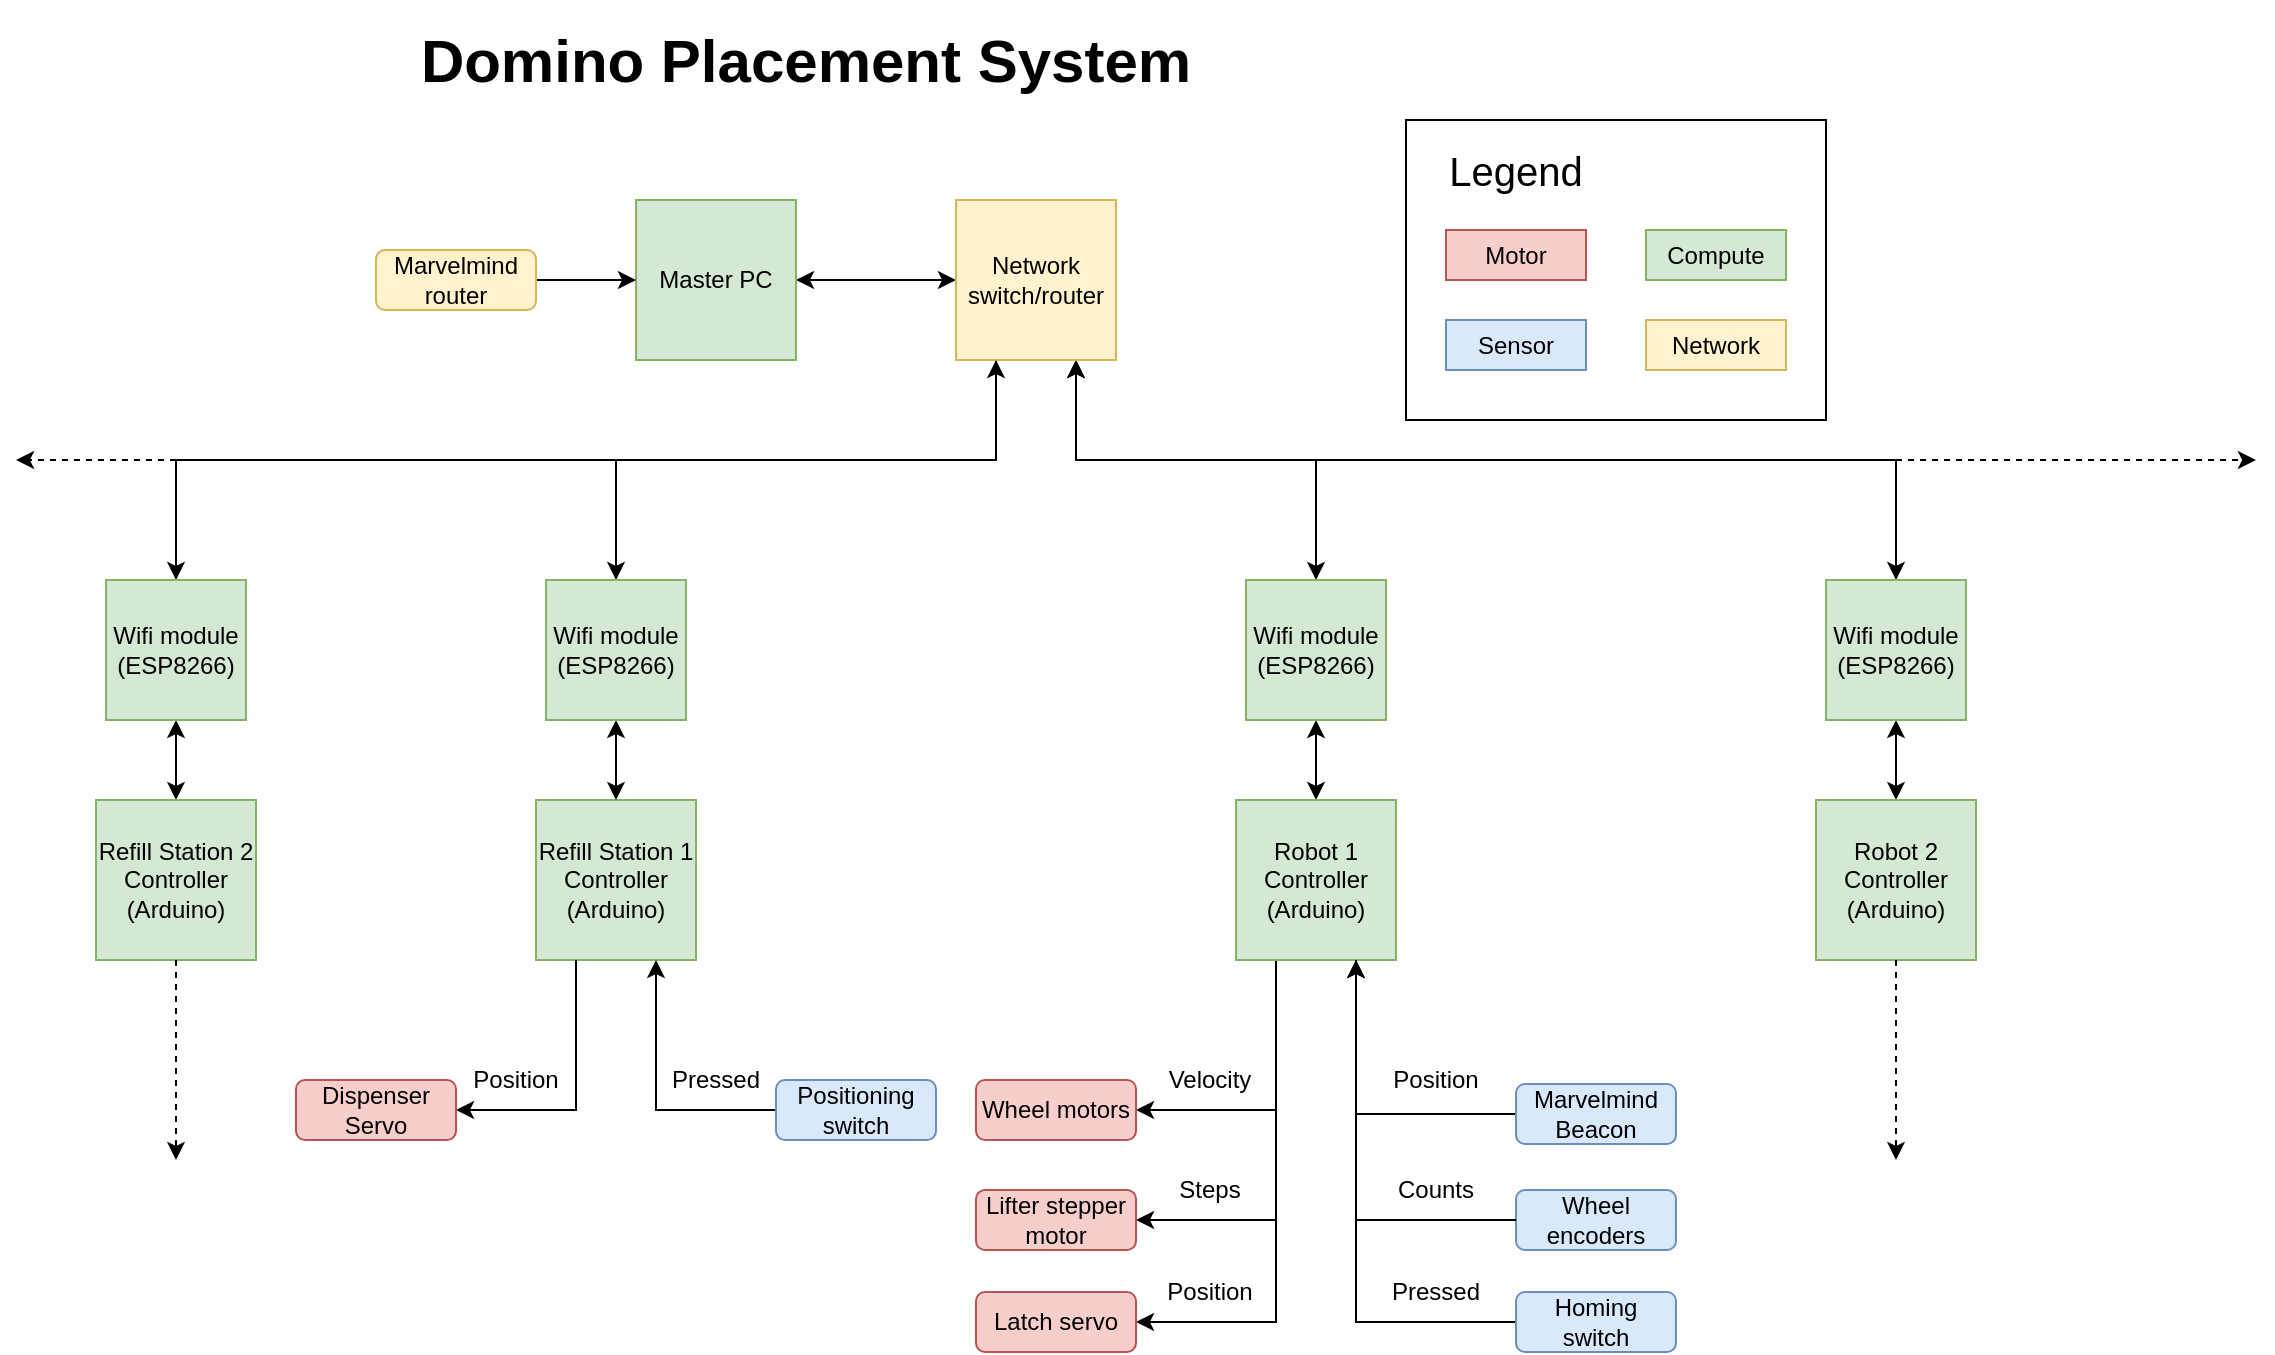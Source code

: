 <mxfile version="12.5.8" type="device"><diagram id="cr8PqfeKhw-YyZYMWl9d" name="Page-1"><mxGraphModel dx="1822" dy="774" grid="1" gridSize="10" guides="1" tooltips="1" connect="1" arrows="1" fold="1" page="0" pageScale="1" pageWidth="850" pageHeight="1100" math="0" shadow="0"><root><mxCell id="0"/><mxCell id="1" parent="0"/><mxCell id="-aT8s8o6LS4LX8cuJAgM-3" value="" style="edgeStyle=orthogonalEdgeStyle;rounded=0;orthogonalLoop=1;jettySize=auto;html=1;startArrow=classic;startFill=1;" parent="1" source="-aT8s8o6LS4LX8cuJAgM-1" target="-aT8s8o6LS4LX8cuJAgM-2" edge="1"><mxGeometry relative="1" as="geometry"/></mxCell><mxCell id="-aT8s8o6LS4LX8cuJAgM-1" value="Master PC" style="whiteSpace=wrap;html=1;aspect=fixed;fillColor=#d5e8d4;strokeColor=#82b366;" parent="1" vertex="1"><mxGeometry x="50" y="130" width="80" height="80" as="geometry"/></mxCell><mxCell id="-aT8s8o6LS4LX8cuJAgM-12" style="edgeStyle=orthogonalEdgeStyle;rounded=0;orthogonalLoop=1;jettySize=auto;html=1;exitX=0.75;exitY=1;exitDx=0;exitDy=0;startArrow=classic;startFill=1;entryX=0.5;entryY=0;entryDx=0;entryDy=0;" parent="1" source="-aT8s8o6LS4LX8cuJAgM-2" target="ilT8AFj_tWJR2_jHrrP0-10" edge="1"><mxGeometry relative="1" as="geometry"><Array as="points"><mxPoint x="270" y="260"/><mxPoint x="390" y="260"/></Array><mxPoint x="410" y="290" as="targetPoint"/></mxGeometry></mxCell><mxCell id="ilT8AFj_tWJR2_jHrrP0-16" style="edgeStyle=orthogonalEdgeStyle;rounded=0;orthogonalLoop=1;jettySize=auto;html=1;exitX=0.75;exitY=1;exitDx=0;exitDy=0;entryX=0.5;entryY=0;entryDx=0;entryDy=0;startArrow=classic;startFill=1;endArrow=classic;endFill=1;" edge="1" parent="1" source="-aT8s8o6LS4LX8cuJAgM-2" target="ilT8AFj_tWJR2_jHrrP0-14"><mxGeometry relative="1" as="geometry"><Array as="points"><mxPoint x="270" y="260"/><mxPoint x="680" y="260"/></Array></mxGeometry></mxCell><mxCell id="ilT8AFj_tWJR2_jHrrP0-35" style="edgeStyle=orthogonalEdgeStyle;rounded=0;orthogonalLoop=1;jettySize=auto;html=1;exitX=0.25;exitY=1;exitDx=0;exitDy=0;entryX=0.5;entryY=0;entryDx=0;entryDy=0;startArrow=none;startFill=0;endArrow=classic;endFill=1;" edge="1" parent="1" source="-aT8s8o6LS4LX8cuJAgM-2" target="ilT8AFj_tWJR2_jHrrP0-33"><mxGeometry relative="1" as="geometry"><Array as="points"><mxPoint x="230" y="260"/><mxPoint x="-180" y="260"/></Array></mxGeometry></mxCell><mxCell id="-aT8s8o6LS4LX8cuJAgM-2" value="Network switch/router" style="whiteSpace=wrap;html=1;aspect=fixed;fillColor=#fff2cc;strokeColor=#d6b656;" parent="1" vertex="1"><mxGeometry x="210" y="130" width="80" height="80" as="geometry"/></mxCell><mxCell id="-aT8s8o6LS4LX8cuJAgM-23" style="edgeStyle=orthogonalEdgeStyle;rounded=0;orthogonalLoop=1;jettySize=auto;html=1;exitX=0.25;exitY=1;exitDx=0;exitDy=0;entryX=1;entryY=0.5;entryDx=0;entryDy=0;startArrow=none;startFill=0;endArrow=classic;endFill=1;" parent="1" source="-aT8s8o6LS4LX8cuJAgM-10" target="-aT8s8o6LS4LX8cuJAgM-15" edge="1"><mxGeometry relative="1" as="geometry"/></mxCell><mxCell id="-aT8s8o6LS4LX8cuJAgM-24" style="edgeStyle=orthogonalEdgeStyle;rounded=0;orthogonalLoop=1;jettySize=auto;html=1;exitX=0.25;exitY=1;exitDx=0;exitDy=0;entryX=1;entryY=0.5;entryDx=0;entryDy=0;startArrow=none;startFill=0;endArrow=classic;endFill=1;" parent="1" source="-aT8s8o6LS4LX8cuJAgM-10" target="-aT8s8o6LS4LX8cuJAgM-16" edge="1"><mxGeometry relative="1" as="geometry"/></mxCell><mxCell id="-aT8s8o6LS4LX8cuJAgM-25" style="edgeStyle=orthogonalEdgeStyle;rounded=0;orthogonalLoop=1;jettySize=auto;html=1;exitX=0.25;exitY=1;exitDx=0;exitDy=0;entryX=1;entryY=0.5;entryDx=0;entryDy=0;startArrow=none;startFill=0;endArrow=classic;endFill=1;" parent="1" source="-aT8s8o6LS4LX8cuJAgM-10" target="-aT8s8o6LS4LX8cuJAgM-18" edge="1"><mxGeometry relative="1" as="geometry"/></mxCell><mxCell id="-aT8s8o6LS4LX8cuJAgM-26" style="edgeStyle=orthogonalEdgeStyle;rounded=0;orthogonalLoop=1;jettySize=auto;html=1;exitX=0.75;exitY=1;exitDx=0;exitDy=0;entryX=0;entryY=0.5;entryDx=0;entryDy=0;startArrow=classic;startFill=1;endArrow=none;endFill=0;" parent="1" source="-aT8s8o6LS4LX8cuJAgM-10" target="-aT8s8o6LS4LX8cuJAgM-20" edge="1"><mxGeometry relative="1" as="geometry"/></mxCell><mxCell id="ilT8AFj_tWJR2_jHrrP0-11" style="edgeStyle=orthogonalEdgeStyle;rounded=0;orthogonalLoop=1;jettySize=auto;html=1;exitX=0.5;exitY=0;exitDx=0;exitDy=0;entryX=0.5;entryY=1;entryDx=0;entryDy=0;startArrow=classic;startFill=1;endArrow=classic;endFill=1;" edge="1" parent="1" source="-aT8s8o6LS4LX8cuJAgM-10" target="ilT8AFj_tWJR2_jHrrP0-10"><mxGeometry relative="1" as="geometry"/></mxCell><mxCell id="-aT8s8o6LS4LX8cuJAgM-10" value="Robot 1 Controller&lt;br&gt;(Arduino)" style="whiteSpace=wrap;html=1;aspect=fixed;fillColor=#d5e8d4;strokeColor=#82b366;" parent="1" vertex="1"><mxGeometry x="350" y="430" width="80" height="80" as="geometry"/></mxCell><mxCell id="-aT8s8o6LS4LX8cuJAgM-49" style="edgeStyle=orthogonalEdgeStyle;rounded=0;orthogonalLoop=1;jettySize=auto;html=1;exitX=0.25;exitY=1;exitDx=0;exitDy=0;entryX=0.5;entryY=0;entryDx=0;entryDy=0;startArrow=classic;startFill=1;endArrow=classic;endFill=1;" parent="1" source="-aT8s8o6LS4LX8cuJAgM-2" target="ilT8AFj_tWJR2_jHrrP0-19" edge="1"><mxGeometry relative="1" as="geometry"><mxPoint x="50" y="380" as="sourcePoint"/><mxPoint x="-250" y="432" as="targetPoint"/><Array as="points"><mxPoint x="230" y="260"/><mxPoint x="40" y="260"/></Array></mxGeometry></mxCell><mxCell id="-aT8s8o6LS4LX8cuJAgM-50" style="edgeStyle=orthogonalEdgeStyle;rounded=0;orthogonalLoop=1;jettySize=auto;html=1;startArrow=none;startFill=0;endArrow=classic;endFill=1;dashed=1;" parent="1" edge="1"><mxGeometry relative="1" as="geometry"><mxPoint x="-260" y="260" as="targetPoint"/><mxPoint x="-180" y="260" as="sourcePoint"/><Array as="points"><mxPoint x="-230" y="260"/><mxPoint x="-230" y="260"/></Array></mxGeometry></mxCell><mxCell id="-aT8s8o6LS4LX8cuJAgM-14" value="" style="endArrow=classic;dashed=1;html=1;startArrow=none;startFill=0;endFill=1;" parent="1" edge="1"><mxGeometry width="50" height="50" relative="1" as="geometry"><mxPoint x="680" y="260" as="sourcePoint"/><mxPoint x="860" y="260" as="targetPoint"/></mxGeometry></mxCell><mxCell id="-aT8s8o6LS4LX8cuJAgM-15" value="Wheel motors" style="rounded=1;whiteSpace=wrap;html=1;fillColor=#f8cecc;strokeColor=#b85450;" parent="1" vertex="1"><mxGeometry x="220" y="570" width="80" height="30" as="geometry"/></mxCell><mxCell id="-aT8s8o6LS4LX8cuJAgM-16" value="Lifter stepper motor" style="rounded=1;whiteSpace=wrap;html=1;fillColor=#f8cecc;strokeColor=#b85450;" parent="1" vertex="1"><mxGeometry x="220" y="625" width="80" height="30" as="geometry"/></mxCell><mxCell id="-aT8s8o6LS4LX8cuJAgM-18" value="Latch servo" style="rounded=1;whiteSpace=wrap;html=1;fillColor=#f8cecc;strokeColor=#b85450;" parent="1" vertex="1"><mxGeometry x="220" y="676" width="80" height="30" as="geometry"/></mxCell><mxCell id="-aT8s8o6LS4LX8cuJAgM-20" value="Marvelmind Beacon" style="rounded=1;whiteSpace=wrap;html=1;fillColor=#dae8fc;strokeColor=#6c8ebf;" parent="1" vertex="1"><mxGeometry x="490" y="572" width="80" height="30" as="geometry"/></mxCell><mxCell id="-aT8s8o6LS4LX8cuJAgM-29" value="Position" style="text;html=1;strokeColor=none;fillColor=none;align=center;verticalAlign=middle;whiteSpace=wrap;rounded=0;" parent="1" vertex="1"><mxGeometry x="430" y="560" width="40" height="20" as="geometry"/></mxCell><mxCell id="-aT8s8o6LS4LX8cuJAgM-34" value="Steps" style="text;html=1;strokeColor=none;fillColor=none;align=center;verticalAlign=middle;whiteSpace=wrap;rounded=0;" parent="1" vertex="1"><mxGeometry x="317" y="615" width="40" height="20" as="geometry"/></mxCell><mxCell id="-aT8s8o6LS4LX8cuJAgM-35" value="Position" style="text;html=1;strokeColor=none;fillColor=none;align=center;verticalAlign=middle;whiteSpace=wrap;rounded=0;" parent="1" vertex="1"><mxGeometry x="317" y="666" width="40" height="20" as="geometry"/></mxCell><mxCell id="ilT8AFj_tWJR2_jHrrP0-20" style="edgeStyle=orthogonalEdgeStyle;rounded=0;orthogonalLoop=1;jettySize=auto;html=1;exitX=1;exitY=0.5;exitDx=0;exitDy=0;entryX=0;entryY=0.5;entryDx=0;entryDy=0;startArrow=none;startFill=0;endArrow=classic;endFill=1;" edge="1" parent="1" source="-aT8s8o6LS4LX8cuJAgM-83" target="-aT8s8o6LS4LX8cuJAgM-1"><mxGeometry relative="1" as="geometry"/></mxCell><mxCell id="-aT8s8o6LS4LX8cuJAgM-83" value="Marvelmind router" style="rounded=1;whiteSpace=wrap;html=1;fillColor=#fff2cc;strokeColor=#d6b656;" parent="1" vertex="1"><mxGeometry x="-80" y="155" width="80" height="30" as="geometry"/></mxCell><mxCell id="-aT8s8o6LS4LX8cuJAgM-87" value="" style="rounded=0;whiteSpace=wrap;html=1;fillColor=none;" parent="1" vertex="1"><mxGeometry x="435" y="90" width="210" height="150" as="geometry"/></mxCell><mxCell id="-aT8s8o6LS4LX8cuJAgM-88" value="&lt;font style=&quot;font-size: 20px&quot;&gt;Legend&lt;/font&gt;" style="text;html=1;strokeColor=none;fillColor=none;align=center;verticalAlign=middle;whiteSpace=wrap;rounded=0;" parent="1" vertex="1"><mxGeometry x="445" y="100" width="90" height="30" as="geometry"/></mxCell><mxCell id="-aT8s8o6LS4LX8cuJAgM-90" value="Motor" style="rounded=0;whiteSpace=wrap;html=1;fillColor=#f8cecc;strokeColor=#b85450;" parent="1" vertex="1"><mxGeometry x="455" y="145" width="70" height="25" as="geometry"/></mxCell><mxCell id="-aT8s8o6LS4LX8cuJAgM-91" value="Sensor" style="rounded=0;whiteSpace=wrap;html=1;fillColor=#dae8fc;strokeColor=#6c8ebf;" parent="1" vertex="1"><mxGeometry x="455" y="190" width="70" height="25" as="geometry"/></mxCell><mxCell id="-aT8s8o6LS4LX8cuJAgM-92" value="Compute" style="rounded=0;whiteSpace=wrap;html=1;fillColor=#d5e8d4;strokeColor=#82b366;" parent="1" vertex="1"><mxGeometry x="555" y="145" width="70" height="25" as="geometry"/></mxCell><mxCell id="-aT8s8o6LS4LX8cuJAgM-93" value="Network" style="rounded=0;whiteSpace=wrap;html=1;fillColor=#fff2cc;strokeColor=#d6b656;" parent="1" vertex="1"><mxGeometry x="555" y="190" width="70" height="25" as="geometry"/></mxCell><mxCell id="-aT8s8o6LS4LX8cuJAgM-98" value="&lt;font size=&quot;1&quot;&gt;&lt;b style=&quot;font-size: 30px&quot;&gt;Domino Placement System&lt;/b&gt;&lt;/font&gt;" style="text;html=1;strokeColor=none;fillColor=none;align=center;verticalAlign=middle;whiteSpace=wrap;rounded=0;" parent="1" vertex="1"><mxGeometry x="-70" y="30" width="410" height="60" as="geometry"/></mxCell><mxCell id="ilT8AFj_tWJR2_jHrrP0-1" value="Wheel encoders" style="rounded=1;whiteSpace=wrap;html=1;fillColor=#dae8fc;strokeColor=#6c8ebf;" vertex="1" parent="1"><mxGeometry x="490" y="625" width="80" height="30" as="geometry"/></mxCell><mxCell id="ilT8AFj_tWJR2_jHrrP0-2" style="edgeStyle=orthogonalEdgeStyle;rounded=0;orthogonalLoop=1;jettySize=auto;html=1;exitX=0.75;exitY=1;exitDx=0;exitDy=0;entryX=0;entryY=0.5;entryDx=0;entryDy=0;startArrow=classic;startFill=1;endArrow=none;endFill=0;" edge="1" parent="1" source="-aT8s8o6LS4LX8cuJAgM-10" target="ilT8AFj_tWJR2_jHrrP0-1"><mxGeometry relative="1" as="geometry"><mxPoint x="420" y="520" as="sourcePoint"/><mxPoint x="500" y="597" as="targetPoint"/></mxGeometry></mxCell><mxCell id="ilT8AFj_tWJR2_jHrrP0-3" value="Velocity" style="text;html=1;strokeColor=none;fillColor=none;align=center;verticalAlign=middle;whiteSpace=wrap;rounded=0;" vertex="1" parent="1"><mxGeometry x="317" y="560" width="40" height="20" as="geometry"/></mxCell><mxCell id="ilT8AFj_tWJR2_jHrrP0-5" value="Counts" style="text;html=1;strokeColor=none;fillColor=none;align=center;verticalAlign=middle;whiteSpace=wrap;rounded=0;" vertex="1" parent="1"><mxGeometry x="430" y="615" width="40" height="20" as="geometry"/></mxCell><mxCell id="ilT8AFj_tWJR2_jHrrP0-6" value="Refill Station 1 Controller&lt;br&gt;(Arduino)" style="whiteSpace=wrap;html=1;aspect=fixed;fillColor=#d5e8d4;strokeColor=#82b366;" vertex="1" parent="1"><mxGeometry y="430" width="80" height="80" as="geometry"/></mxCell><mxCell id="ilT8AFj_tWJR2_jHrrP0-10" value="Wifi module (ESP8266)" style="whiteSpace=wrap;html=1;aspect=fixed;fillColor=#d5e8d4;strokeColor=#82b366;" vertex="1" parent="1"><mxGeometry x="355" y="320" width="70" height="70" as="geometry"/></mxCell><mxCell id="ilT8AFj_tWJR2_jHrrP0-12" style="edgeStyle=orthogonalEdgeStyle;rounded=0;orthogonalLoop=1;jettySize=auto;html=1;exitX=0.5;exitY=0;exitDx=0;exitDy=0;entryX=0.5;entryY=1;entryDx=0;entryDy=0;startArrow=classic;startFill=1;endArrow=classic;endFill=1;" edge="1" parent="1" source="ilT8AFj_tWJR2_jHrrP0-13" target="ilT8AFj_tWJR2_jHrrP0-14"><mxGeometry relative="1" as="geometry"/></mxCell><mxCell id="ilT8AFj_tWJR2_jHrrP0-13" value="Robot 2 Controller&lt;br&gt;(Arduino)" style="whiteSpace=wrap;html=1;aspect=fixed;fillColor=#d5e8d4;strokeColor=#82b366;" vertex="1" parent="1"><mxGeometry x="640" y="430" width="80" height="80" as="geometry"/></mxCell><mxCell id="ilT8AFj_tWJR2_jHrrP0-14" value="Wifi module (ESP8266)" style="whiteSpace=wrap;html=1;aspect=fixed;fillColor=#d5e8d4;strokeColor=#82b366;" vertex="1" parent="1"><mxGeometry x="645" y="320" width="70" height="70" as="geometry"/></mxCell><mxCell id="ilT8AFj_tWJR2_jHrrP0-18" value="" style="endArrow=classic;dashed=1;html=1;startArrow=none;startFill=0;endFill=1;exitX=0.5;exitY=1;exitDx=0;exitDy=0;" edge="1" parent="1" source="ilT8AFj_tWJR2_jHrrP0-13"><mxGeometry width="50" height="50" relative="1" as="geometry"><mxPoint x="605" y="584.5" as="sourcePoint"/><mxPoint x="680" y="610" as="targetPoint"/></mxGeometry></mxCell><mxCell id="ilT8AFj_tWJR2_jHrrP0-21" style="edgeStyle=orthogonalEdgeStyle;rounded=0;orthogonalLoop=1;jettySize=auto;html=1;exitX=0.5;exitY=1;exitDx=0;exitDy=0;entryX=0.5;entryY=0;entryDx=0;entryDy=0;startArrow=classic;startFill=1;endArrow=classic;endFill=1;" edge="1" parent="1" source="ilT8AFj_tWJR2_jHrrP0-19" target="ilT8AFj_tWJR2_jHrrP0-6"><mxGeometry relative="1" as="geometry"/></mxCell><mxCell id="ilT8AFj_tWJR2_jHrrP0-19" value="Wifi module (ESP8266)" style="whiteSpace=wrap;html=1;aspect=fixed;fillColor=#d5e8d4;strokeColor=#82b366;" vertex="1" parent="1"><mxGeometry x="5" y="320" width="70" height="70" as="geometry"/></mxCell><mxCell id="ilT8AFj_tWJR2_jHrrP0-23" style="edgeStyle=orthogonalEdgeStyle;rounded=0;orthogonalLoop=1;jettySize=auto;html=1;exitX=1;exitY=0.5;exitDx=0;exitDy=0;entryX=0.25;entryY=1;entryDx=0;entryDy=0;startArrow=classic;startFill=1;endArrow=none;endFill=0;" edge="1" parent="1" source="ilT8AFj_tWJR2_jHrrP0-22" target="ilT8AFj_tWJR2_jHrrP0-6"><mxGeometry relative="1" as="geometry"/></mxCell><mxCell id="ilT8AFj_tWJR2_jHrrP0-22" value="Dispenser Servo" style="rounded=1;whiteSpace=wrap;html=1;fillColor=#f8cecc;strokeColor=#b85450;" vertex="1" parent="1"><mxGeometry x="-120" y="570" width="80" height="30" as="geometry"/></mxCell><mxCell id="ilT8AFj_tWJR2_jHrrP0-25" style="edgeStyle=orthogonalEdgeStyle;rounded=0;orthogonalLoop=1;jettySize=auto;html=1;exitX=0;exitY=0.5;exitDx=0;exitDy=0;entryX=0.75;entryY=1;entryDx=0;entryDy=0;startArrow=none;startFill=0;endArrow=classic;endFill=1;" edge="1" parent="1" source="ilT8AFj_tWJR2_jHrrP0-24" target="ilT8AFj_tWJR2_jHrrP0-6"><mxGeometry relative="1" as="geometry"><Array as="points"><mxPoint x="60" y="585"/></Array></mxGeometry></mxCell><mxCell id="ilT8AFj_tWJR2_jHrrP0-24" value="Positioning switch" style="rounded=1;whiteSpace=wrap;html=1;fillColor=#dae8fc;strokeColor=#6c8ebf;" vertex="1" parent="1"><mxGeometry x="120" y="570" width="80" height="30" as="geometry"/></mxCell><mxCell id="ilT8AFj_tWJR2_jHrrP0-27" style="edgeStyle=orthogonalEdgeStyle;rounded=0;orthogonalLoop=1;jettySize=auto;html=1;exitX=0;exitY=0.5;exitDx=0;exitDy=0;entryX=0.75;entryY=1;entryDx=0;entryDy=0;startArrow=none;startFill=0;endArrow=none;endFill=0;" edge="1" parent="1" source="ilT8AFj_tWJR2_jHrrP0-26" target="-aT8s8o6LS4LX8cuJAgM-10"><mxGeometry relative="1" as="geometry"/></mxCell><mxCell id="ilT8AFj_tWJR2_jHrrP0-26" value="Homing switch" style="rounded=1;whiteSpace=wrap;html=1;fillColor=#dae8fc;strokeColor=#6c8ebf;" vertex="1" parent="1"><mxGeometry x="490" y="676" width="80" height="30" as="geometry"/></mxCell><mxCell id="ilT8AFj_tWJR2_jHrrP0-28" value="Pressed" style="text;html=1;strokeColor=none;fillColor=none;align=center;verticalAlign=middle;whiteSpace=wrap;rounded=0;" vertex="1" parent="1"><mxGeometry x="430" y="666" width="40" height="20" as="geometry"/></mxCell><mxCell id="ilT8AFj_tWJR2_jHrrP0-29" value="Pressed" style="text;html=1;strokeColor=none;fillColor=none;align=center;verticalAlign=middle;whiteSpace=wrap;rounded=0;" vertex="1" parent="1"><mxGeometry x="70" y="560" width="40" height="20" as="geometry"/></mxCell><mxCell id="ilT8AFj_tWJR2_jHrrP0-30" value="Position" style="text;html=1;strokeColor=none;fillColor=none;align=center;verticalAlign=middle;whiteSpace=wrap;rounded=0;" vertex="1" parent="1"><mxGeometry x="-30" y="560" width="40" height="20" as="geometry"/></mxCell><mxCell id="ilT8AFj_tWJR2_jHrrP0-31" style="edgeStyle=orthogonalEdgeStyle;rounded=0;orthogonalLoop=1;jettySize=auto;html=1;exitX=0.5;exitY=0;exitDx=0;exitDy=0;entryX=0.5;entryY=1;entryDx=0;entryDy=0;startArrow=classic;startFill=1;endArrow=classic;endFill=1;" edge="1" parent="1" source="ilT8AFj_tWJR2_jHrrP0-32" target="ilT8AFj_tWJR2_jHrrP0-33"><mxGeometry relative="1" as="geometry"/></mxCell><mxCell id="ilT8AFj_tWJR2_jHrrP0-32" value="Refill Station 2 Controller (Arduino)" style="whiteSpace=wrap;html=1;aspect=fixed;fillColor=#d5e8d4;strokeColor=#82b366;" vertex="1" parent="1"><mxGeometry x="-220" y="430" width="80" height="80" as="geometry"/></mxCell><mxCell id="ilT8AFj_tWJR2_jHrrP0-33" value="Wifi module (ESP8266)" style="whiteSpace=wrap;html=1;aspect=fixed;fillColor=#d5e8d4;strokeColor=#82b366;" vertex="1" parent="1"><mxGeometry x="-215" y="320" width="70" height="70" as="geometry"/></mxCell><mxCell id="ilT8AFj_tWJR2_jHrrP0-34" value="" style="endArrow=classic;dashed=1;html=1;startArrow=none;startFill=0;endFill=1;exitX=0.5;exitY=1;exitDx=0;exitDy=0;" edge="1" parent="1" source="ilT8AFj_tWJR2_jHrrP0-32"><mxGeometry width="50" height="50" relative="1" as="geometry"><mxPoint x="-255" y="584.5" as="sourcePoint"/><mxPoint x="-180" y="610" as="targetPoint"/></mxGeometry></mxCell></root></mxGraphModel></diagram></mxfile>